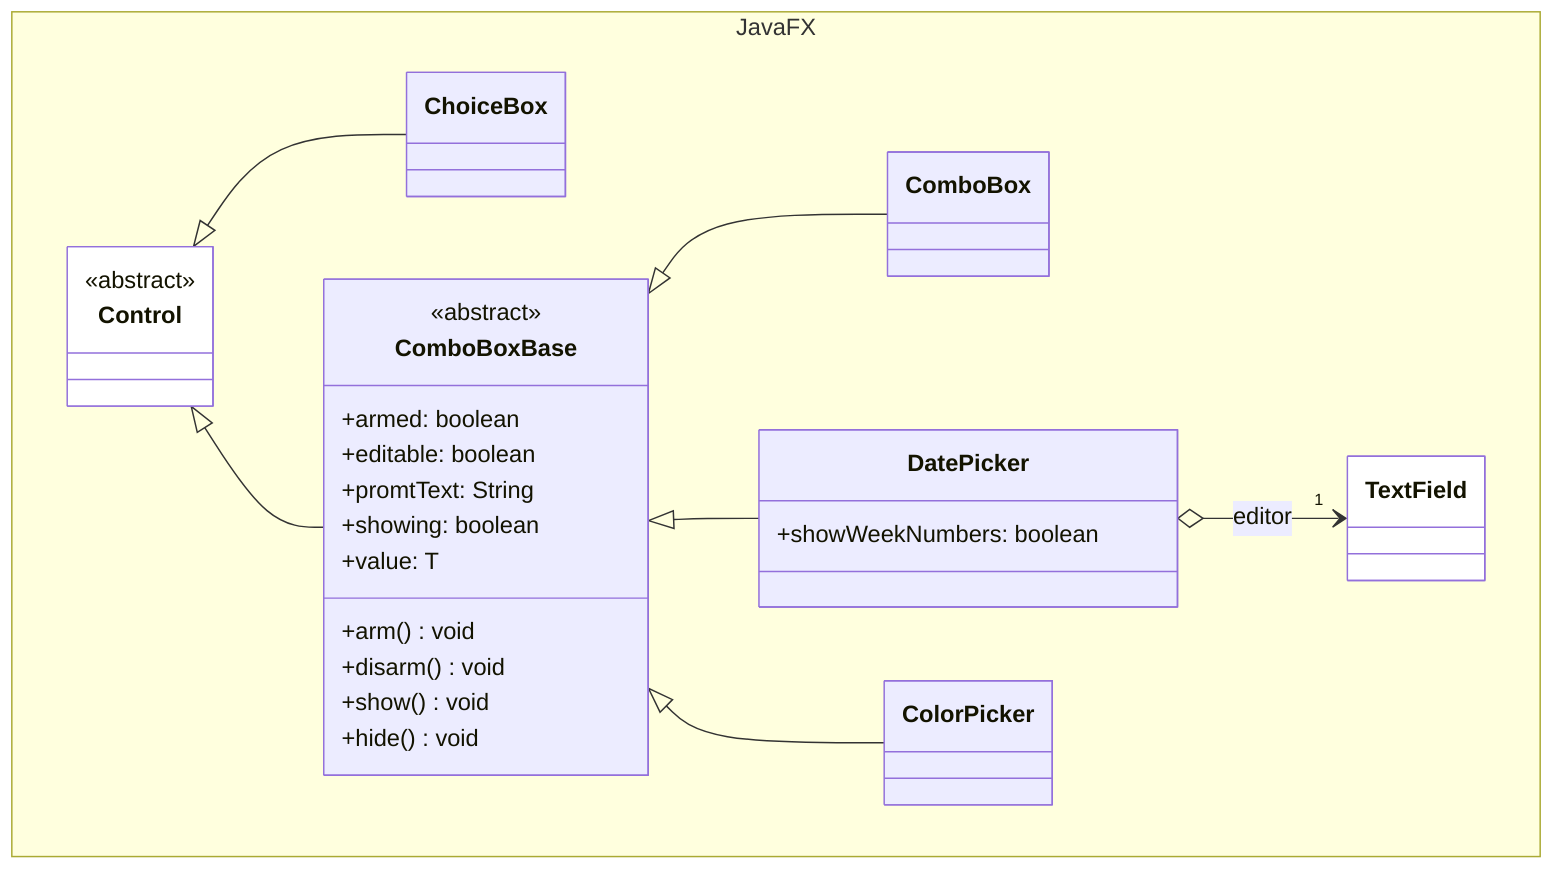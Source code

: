classDiagram

    namespace JavaFX {

        class Control {
            <<abstract>>
        }

        class ChoiceBox {

        }
        
        class ComboBoxBase["ComboBoxBase<T>"] {
            <<abstract>>
            +armed: boolean
            +editable: boolean
            +promtText: String
            +showing: boolean
            +value: T
            +arm() void
            +disarm() void
            +show() void
            +hide() void
        }

        class ComboBox {

        }

        class DatePicker {
            +showWeekNumbers: boolean
        }

        class ColorPicker {

        }

        class TextField {

        }

    }
    
    Control <|-- ChoiceBox
    Control <|-- ComboBoxBase

    ComboBoxBase <|-- ComboBox
    ComboBoxBase <|-- DatePicker
    ComboBoxBase <|-- ColorPicker

    DatePicker o-->"1" TextField: editor

    style Control fill:white
    style TextField fill:white